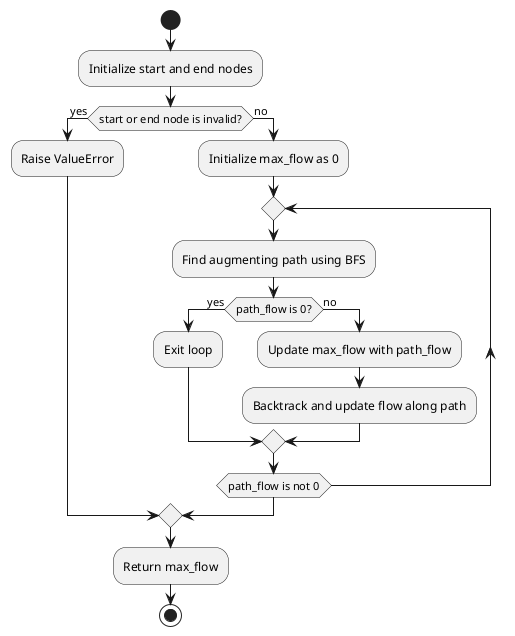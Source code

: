 @startuml

start
:Initialize start and end nodes;
if (start or end node is invalid?) then (yes)
    :Raise ValueError;
else (no)
    :Initialize max_flow as 0;
    repeat
        :Find augmenting path using BFS;
        if (path_flow is 0?) then (yes)
            :Exit loop;
        else (no)
            :Update max_flow with path_flow;
            :Backtrack and update flow along path;
        endif
    repeat while (path_flow is not 0);
endif
:Return max_flow;

stop

@enduml
